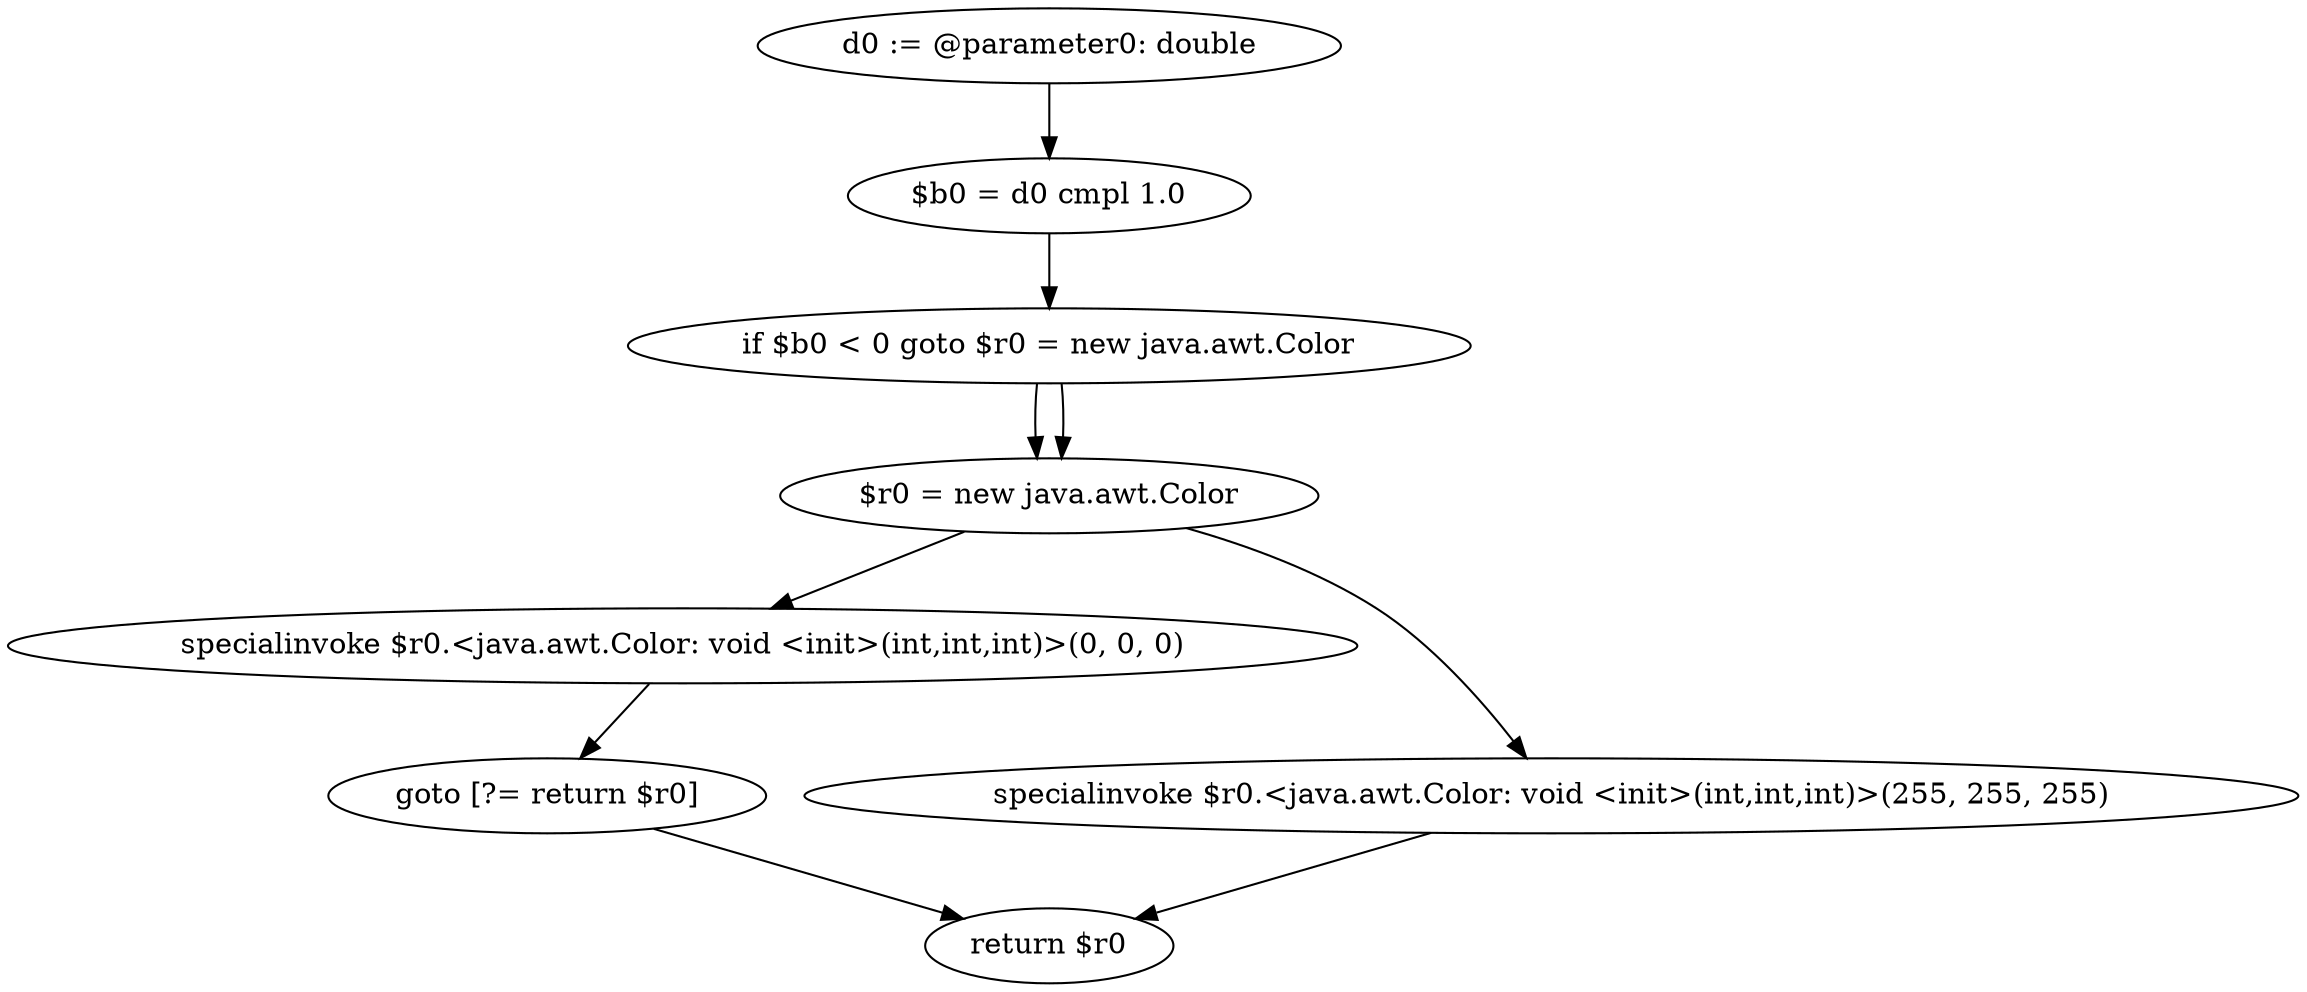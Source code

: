 digraph "unitGraph" {
    "d0 := @parameter0: double"
    "$b0 = d0 cmpl 1.0"
    "if $b0 < 0 goto $r0 = new java.awt.Color"
    "$r0 = new java.awt.Color"
    "specialinvoke $r0.<java.awt.Color: void <init>(int,int,int)>(0, 0, 0)"
    "goto [?= return $r0]"
    "specialinvoke $r0.<java.awt.Color: void <init>(int,int,int)>(255, 255, 255)"
    "return $r0"
    "d0 := @parameter0: double"->"$b0 = d0 cmpl 1.0";
    "$b0 = d0 cmpl 1.0"->"if $b0 < 0 goto $r0 = new java.awt.Color";
    "if $b0 < 0 goto $r0 = new java.awt.Color"->"$r0 = new java.awt.Color";
    "if $b0 < 0 goto $r0 = new java.awt.Color"->"$r0 = new java.awt.Color";
    "$r0 = new java.awt.Color"->"specialinvoke $r0.<java.awt.Color: void <init>(int,int,int)>(0, 0, 0)";
    "specialinvoke $r0.<java.awt.Color: void <init>(int,int,int)>(0, 0, 0)"->"goto [?= return $r0]";
    "goto [?= return $r0]"->"return $r0";
    "$r0 = new java.awt.Color"->"specialinvoke $r0.<java.awt.Color: void <init>(int,int,int)>(255, 255, 255)";
    "specialinvoke $r0.<java.awt.Color: void <init>(int,int,int)>(255, 255, 255)"->"return $r0";
}
